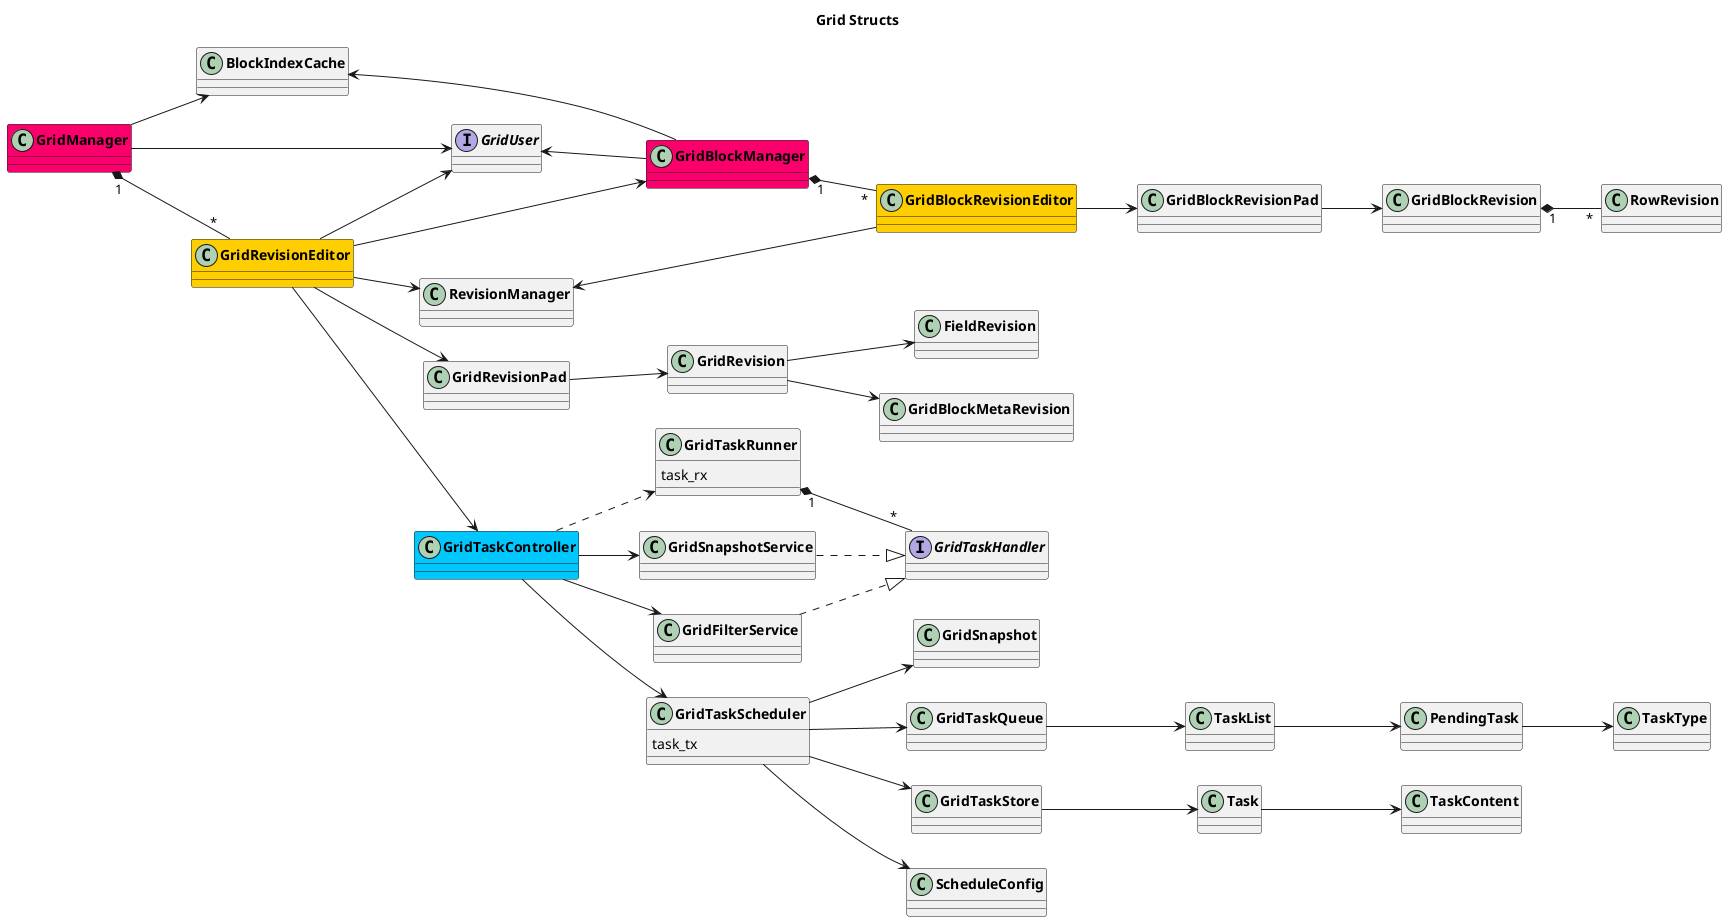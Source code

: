 @startuml AppFlowy
title Grid Structs
skinparam classFontStyle Bold
skinparam ActivityBackgroundColor Silver
skinparam ActivityBorderColor DimGray

left to right direction
class GridManager #FB006D
GridManager "1" *-- "*" GridRevisionEditor
GridManager --> GridUser
GridManager --> BlockIndexCache

interface GridUser

'GridRevisionEditor
class GridRevisionEditor #FFCE00
GridRevisionEditor --> GridUser
GridRevisionEditor --> GridRevisionPad
GridRevisionEditor --> RevisionManager
GridRevisionEditor --> GridBlockManager
GridRevisionEditor --> GridTaskController
GridRevisionPad --> GridRevision
GridRevision --> FieldRevision
GridRevision --> GridBlockMetaRevision

'GridBlockManager
class GridBlockManager #FB006D
GridBlockManager -u-> GridUser
GridBlockManager -u-> BlockIndexCache
GridBlockManager "1" *-- "*" GridBlockRevisionEditor


'GridBlockRevisionEditor
class GridBlockRevisionEditor #FFCE00
GridBlockRevisionEditor --> GridBlockRevisionPad
GridBlockRevisionEditor -u-> RevisionManager
GridBlockRevisionPad --> GridBlockRevision
GridBlockRevision "1" *-- "*" RowRevision

'GridTaskController
interface GridTaskHandler
class GridTaskController #00C8FF
class GridTaskRunner {
    task_rx
}
class GridTaskScheduler {
    task_tx
}
GridTaskController --> GridSnapshotService
GridTaskController --> GridFilterService
GridTaskController --> GridTaskScheduler
GridTaskController ..> GridTaskRunner

GridTaskScheduler --> GridSnapshot
GridTaskScheduler --> GridTaskQueue
GridTaskScheduler --> GridTaskStore
GridTaskScheduler --> ScheduleConfig
GridTaskRunner "1" *--"*" GridTaskHandler
GridSnapshotService ..|> GridTaskHandler
GridFilterService ..|> GridTaskHandler

GridTaskQueue --> TaskList
TaskList --> PendingTask
PendingTask --> TaskType

GridTaskStore --> Task
Task --> TaskContent
@enduml